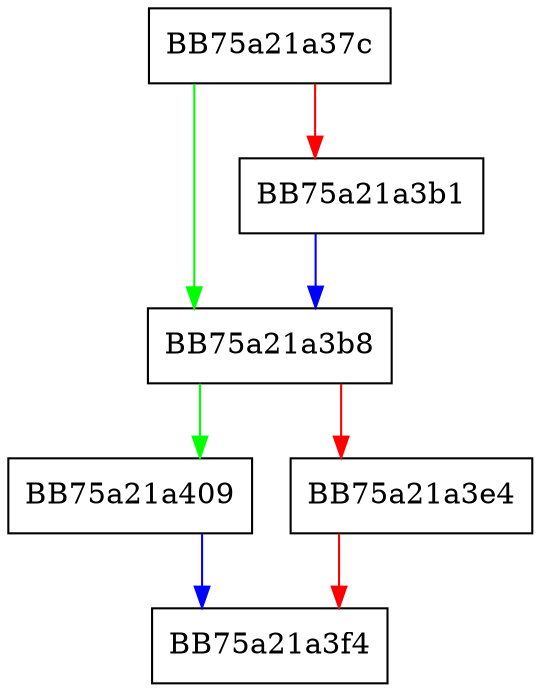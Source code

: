 digraph lua_pe_mmap_string_worker {
  node [shape="box"];
  graph [splines=ortho];
  BB75a21a37c -> BB75a21a3b8 [color="green"];
  BB75a21a37c -> BB75a21a3b1 [color="red"];
  BB75a21a3b1 -> BB75a21a3b8 [color="blue"];
  BB75a21a3b8 -> BB75a21a409 [color="green"];
  BB75a21a3b8 -> BB75a21a3e4 [color="red"];
  BB75a21a3e4 -> BB75a21a3f4 [color="red"];
  BB75a21a409 -> BB75a21a3f4 [color="blue"];
}